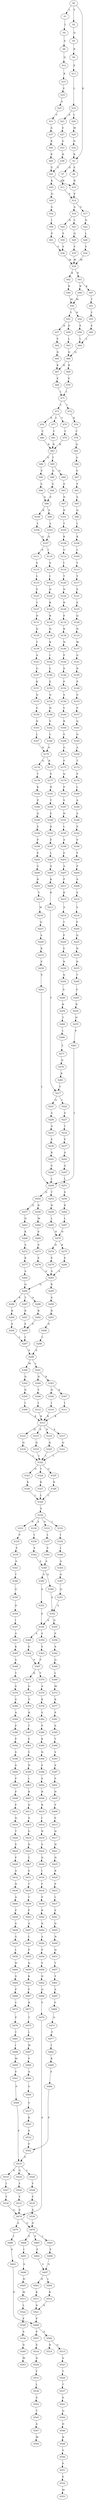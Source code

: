 strict digraph  {
	S0 -> S1 [ label = L ];
	S0 -> S2 [ label = V ];
	S0 -> S3 [ label = K ];
	S1 -> S4 [ label = L ];
	S2 -> S5 [ label = Q ];
	S3 -> S6 [ label = E ];
	S3 -> S7 [ label = D ];
	S4 -> S8 [ label = S ];
	S5 -> S9 [ label = R ];
	S6 -> S10 [ label = R ];
	S7 -> S11 [ label = R ];
	S8 -> S12 [ label = Q ];
	S9 -> S13 [ label = E ];
	S10 -> S14 [ label = E ];
	S11 -> S14 [ label = E ];
	S12 -> S15 [ label = K ];
	S13 -> S16 [ label = L ];
	S14 -> S17 [ label = V ];
	S14 -> S18 [ label = A ];
	S15 -> S19 [ label = E ];
	S16 -> S20 [ label = I ];
	S16 -> S21 [ label = A ];
	S17 -> S22 [ label = N ];
	S18 -> S23 [ label = C ];
	S18 -> S24 [ label = N ];
	S19 -> S25 [ label = A ];
	S20 -> S26 [ label = M ];
	S21 -> S27 [ label = E ];
	S22 -> S28 [ label = L ];
	S23 -> S29 [ label = Q ];
	S24 -> S30 [ label = E ];
	S25 -> S31 [ label = V ];
	S26 -> S32 [ label = N ];
	S27 -> S33 [ label = G ];
	S28 -> S34 [ label = V ];
	S29 -> S35 [ label = V ];
	S30 -> S36 [ label = V ];
	S31 -> S37 [ label = A ];
	S32 -> S3 [ label = K ];
	S33 -> S38 [ label = R ];
	S34 -> S39 [ label = M ];
	S35 -> S39 [ label = M ];
	S36 -> S39 [ label = M ];
	S37 -> S40 [ label = K ];
	S38 -> S41 [ label = E ];
	S39 -> S42 [ label = K ];
	S39 -> S43 [ label = R ];
	S40 -> S44 [ label = R ];
	S41 -> S45 [ label = K ];
	S41 -> S10 [ label = R ];
	S42 -> S46 [ label = R ];
	S43 -> S47 [ label = K ];
	S43 -> S48 [ label = R ];
	S44 -> S41 [ label = E ];
	S45 -> S49 [ label = N ];
	S46 -> S50 [ label = M ];
	S47 -> S51 [ label = T ];
	S48 -> S50 [ label = M ];
	S49 -> S52 [ label = G ];
	S50 -> S53 [ label = Y ];
	S50 -> S54 [ label = N ];
	S51 -> S55 [ label = Y ];
	S52 -> S56 [ label = I ];
	S53 -> S57 [ label = N ];
	S53 -> S58 [ label = D ];
	S54 -> S59 [ label = E ];
	S55 -> S60 [ label = E ];
	S56 -> S61 [ label = E ];
	S57 -> S62 [ label = F ];
	S58 -> S63 [ label = L ];
	S59 -> S64 [ label = L ];
	S60 -> S64 [ label = L ];
	S61 -> S36 [ label = V ];
	S62 -> S65 [ label = Q ];
	S63 -> S66 [ label = Q ];
	S64 -> S66 [ label = Q ];
	S65 -> S67 [ label = K ];
	S66 -> S67 [ label = K ];
	S66 -> S68 [ label = R ];
	S67 -> S69 [ label = E ];
	S68 -> S70 [ label = E ];
	S69 -> S71 [ label = L ];
	S70 -> S71 [ label = L ];
	S71 -> S72 [ label = I ];
	S71 -> S73 [ label = L ];
	S72 -> S74 [ label = K ];
	S73 -> S75 [ label = T ];
	S73 -> S76 [ label = R ];
	S73 -> S77 [ label = C ];
	S74 -> S78 [ label = C ];
	S75 -> S79 [ label = C ];
	S76 -> S80 [ label = C ];
	S77 -> S81 [ label = C ];
	S78 -> S82 [ label = Q ];
	S79 -> S83 [ label = R ];
	S80 -> S83 [ label = R ];
	S81 -> S83 [ label = R ];
	S82 -> S84 [ label = A ];
	S83 -> S85 [ label = T ];
	S83 -> S86 [ label = S ];
	S84 -> S87 [ label = E ];
	S85 -> S88 [ label = Q ];
	S85 -> S89 [ label = D ];
	S86 -> S90 [ label = E ];
	S87 -> S91 [ label = V ];
	S88 -> S92 [ label = A ];
	S89 -> S93 [ label = A ];
	S90 -> S94 [ label = A ];
	S91 -> S95 [ label = S ];
	S92 -> S96 [ label = S ];
	S93 -> S97 [ label = N ];
	S94 -> S96 [ label = S ];
	S95 -> S98 [ label = Q ];
	S96 -> S99 [ label = S ];
	S96 -> S100 [ label = R ];
	S97 -> S101 [ label = R ];
	S98 -> S102 [ label = L ];
	S99 -> S103 [ label = L ];
	S100 -> S104 [ label = L ];
	S101 -> S105 [ label = T ];
	S102 -> S106 [ label = K ];
	S103 -> S107 [ label = Q ];
	S104 -> S107 [ label = Q ];
	S105 -> S108 [ label = K ];
	S106 -> S109 [ label = L ];
	S107 -> S110 [ label = I ];
	S107 -> S111 [ label = A ];
	S108 -> S112 [ label = G ];
	S109 -> S113 [ label = T ];
	S110 -> S114 [ label = S ];
	S111 -> S115 [ label = V ];
	S112 -> S116 [ label = I ];
	S113 -> S117 [ label = Y ];
	S114 -> S118 [ label = I ];
	S115 -> S119 [ label = L ];
	S116 -> S120 [ label = T ];
	S117 -> S121 [ label = E ];
	S118 -> S122 [ label = D ];
	S119 -> S123 [ label = E ];
	S120 -> S124 [ label = N ];
	S121 -> S125 [ label = E ];
	S122 -> S126 [ label = K ];
	S123 -> S127 [ label = T ];
	S124 -> S128 [ label = R ];
	S125 -> S129 [ label = Q ];
	S126 -> S130 [ label = K ];
	S127 -> S131 [ label = D ];
	S128 -> S132 [ label = E ];
	S129 -> S133 [ label = N ];
	S130 -> S134 [ label = Q ];
	S131 -> S135 [ label = Q ];
	S132 -> S136 [ label = R ];
	S133 -> S137 [ label = W ];
	S134 -> S138 [ label = K ];
	S135 -> S139 [ label = T ];
	S136 -> S140 [ label = N ];
	S137 -> S141 [ label = G ];
	S138 -> S142 [ label = I ];
	S139 -> S143 [ label = A ];
	S140 -> S144 [ label = P ];
	S141 -> S145 [ label = D ];
	S142 -> S146 [ label = L ];
	S143 -> S147 [ label = G ];
	S144 -> S148 [ label = S ];
	S145 -> S149 [ label = P ];
	S146 -> S150 [ label = E ];
	S147 -> S151 [ label = K ];
	S148 -> S152 [ label = P ];
	S149 -> S153 [ label = G ];
	S150 -> S154 [ label = Q ];
	S151 -> S155 [ label = Q ];
	S152 -> S156 [ label = S ];
	S153 -> S157 [ label = P ];
	S154 -> S158 [ label = H ];
	S155 -> S159 [ label = V ];
	S156 -> S160 [ label = Y ];
	S157 -> S161 [ label = Q ];
	S158 -> S162 [ label = V ];
	S159 -> S163 [ label = N ];
	S160 -> S164 [ label = R ];
	S161 -> S165 [ label = G ];
	S162 -> S166 [ label = L ];
	S163 -> S167 [ label = L ];
	S164 -> S168 [ label = S ];
	S165 -> S169 [ label = A ];
	S166 -> S170 [ label = N ];
	S167 -> S170 [ label = N ];
	S168 -> S171 [ label = G ];
	S169 -> S172 [ label = T ];
	S170 -> S173 [ label = R ];
	S170 -> S174 [ label = S ];
	S171 -> S175 [ label = P ];
	S172 -> S176 [ label = P ];
	S173 -> S177 [ label = E ];
	S174 -> S178 [ label = T ];
	S175 -> S179 [ label = Q ];
	S176 -> S180 [ label = L ];
	S177 -> S181 [ label = N ];
	S178 -> S182 [ label = K ];
	S179 -> S183 [ label = P ];
	S180 -> S184 [ label = A ];
	S181 -> S185 [ label = T ];
	S182 -> S186 [ label = P ];
	S183 -> S187 [ label = S ];
	S184 -> S188 [ label = A ];
	S185 -> S189 [ label = E ];
	S186 -> S190 [ label = Q ];
	S187 -> S191 [ label = H ];
	S188 -> S192 [ label = E ];
	S189 -> S193 [ label = D ];
	S190 -> S194 [ label = E ];
	S191 -> S195 [ label = L ];
	S192 -> S196 [ label = V ];
	S193 -> S197 [ label = E ];
	S194 -> S198 [ label = P ];
	S195 -> S199 [ label = A ];
	S196 -> S200 [ label = Y ];
	S197 -> S201 [ label = L ];
	S198 -> S202 [ label = E ];
	S199 -> S203 [ label = E ];
	S200 -> S204 [ label = P ];
	S201 -> S205 [ label = A ];
	S202 -> S206 [ label = G ];
	S203 -> S207 [ label = A ];
	S204 -> S208 [ label = S ];
	S205 -> S209 [ label = K ];
	S206 -> S210 [ label = R ];
	S207 -> S211 [ label = P ];
	S208 -> S212 [ label = S ];
	S209 -> S213 [ label = K ];
	S210 -> S214 [ label = Y ];
	S211 -> S215 [ label = K ];
	S212 -> S216 [ label = V ];
	S213 -> S217 [ label = Y ];
	S214 -> S218 [ label = W ];
	S215 -> S219 [ label = A ];
	S216 -> S220 [ label = P ];
	S217 -> S221 [ label = Q ];
	S217 -> S222 [ label = L ];
	S218 -> S223 [ label = Q ];
	S219 -> S224 [ label = T ];
	S220 -> S225 [ label = Q ];
	S221 -> S226 [ label = A ];
	S222 -> S227 [ label = S ];
	S223 -> S228 [ label = A ];
	S224 -> S229 [ label = P ];
	S225 -> S230 [ label = H ];
	S226 -> S231 [ label = A ];
	S227 -> S232 [ label = T ];
	S228 -> S233 [ label = K ];
	S229 -> S234 [ label = S ];
	S230 -> S235 [ label = N ];
	S231 -> S236 [ label = E ];
	S232 -> S237 [ label = E ];
	S233 -> S238 [ label = E ];
	S234 -> S239 [ label = N ];
	S235 -> S240 [ label = T ];
	S236 -> S241 [ label = R ];
	S237 -> S242 [ label = A ];
	S238 -> S243 [ label = S ];
	S239 -> S244 [ label = Q ];
	S240 -> S245 [ label = V ];
	S241 -> S246 [ label = S ];
	S242 -> S247 [ label = A ];
	S243 -> S248 [ label = L ];
	S244 -> S249 [ label = S ];
	S245 -> S250 [ label = R ];
	S246 -> S248 [ label = L ];
	S247 -> S251 [ label = L ];
	S248 -> S252 [ label = Q ];
	S248 -> S253 [ label = T ];
	S249 -> S254 [ label = K ];
	S250 -> S255 [ label = H ];
	S251 -> S256 [ label = S ];
	S252 -> S257 [ label = Q ];
	S252 -> S258 [ label = R ];
	S253 -> S259 [ label = N ];
	S254 -> S260 [ label = T ];
	S255 -> S261 [ label = S ];
	S256 -> S262 [ label = K ];
	S257 -> S263 [ label = N ];
	S258 -> S264 [ label = M ];
	S259 -> S265 [ label = L ];
	S260 -> S266 [ label = L ];
	S261 -> S248 [ label = L ];
	S262 -> S267 [ label = L ];
	S263 -> S268 [ label = K ];
	S264 -> S269 [ label = S ];
	S265 -> S270 [ label = N ];
	S266 -> S271 [ label = L ];
	S267 -> S270 [ label = N ];
	S268 -> S272 [ label = A ];
	S269 -> S273 [ label = S ];
	S270 -> S274 [ label = D ];
	S270 -> S275 [ label = K ];
	S271 -> S276 [ label = D ];
	S272 -> S277 [ label = K ];
	S273 -> S278 [ label = E ];
	S274 -> S279 [ label = E ];
	S275 -> S280 [ label = E ];
	S276 -> S281 [ label = K ];
	S277 -> S282 [ label = A ];
	S278 -> S283 [ label = A ];
	S279 -> S283 [ label = A ];
	S280 -> S283 [ label = A ];
	S281 -> S217 [ label = Y ];
	S282 -> S284 [ label = Q ];
	S283 -> S284 [ label = Q ];
	S283 -> S285 [ label = K ];
	S284 -> S286 [ label = K ];
	S284 -> S287 [ label = T ];
	S284 -> S288 [ label = A ];
	S285 -> S289 [ label = S ];
	S286 -> S290 [ label = K ];
	S287 -> S291 [ label = R ];
	S288 -> S292 [ label = R ];
	S289 -> S293 [ label = R ];
	S290 -> S294 [ label = E ];
	S291 -> S295 [ label = E ];
	S292 -> S295 [ label = E ];
	S293 -> S296 [ label = D ];
	S294 -> S297 [ label = L ];
	S295 -> S297 [ label = L ];
	S296 -> S298 [ label = L ];
	S297 -> S299 [ label = E ];
	S298 -> S299 [ label = E ];
	S299 -> S300 [ label = M ];
	S299 -> S301 [ label = L ];
	S300 -> S302 [ label = Q ];
	S301 -> S303 [ label = R ];
	S301 -> S304 [ label = N ];
	S302 -> S305 [ label = D ];
	S303 -> S306 [ label = H ];
	S303 -> S307 [ label = K ];
	S304 -> S308 [ label = Y ];
	S305 -> S309 [ label = I ];
	S306 -> S310 [ label = I ];
	S307 -> S311 [ label = I ];
	S308 -> S312 [ label = I ];
	S309 -> S313 [ label = K ];
	S310 -> S313 [ label = K ];
	S311 -> S313 [ label = K ];
	S312 -> S313 [ label = K ];
	S313 -> S314 [ label = Q ];
	S313 -> S315 [ label = E ];
	S313 -> S316 [ label = D ];
	S313 -> S317 [ label = A ];
	S314 -> S318 [ label = Q ];
	S315 -> S319 [ label = Q ];
	S316 -> S320 [ label = Q ];
	S317 -> S321 [ label = Q ];
	S318 -> S322 [ label = L ];
	S319 -> S322 [ label = L ];
	S320 -> S322 [ label = L ];
	S321 -> S322 [ label = L ];
	S322 -> S323 [ label = N ];
	S322 -> S324 [ label = T ];
	S322 -> S325 [ label = G ];
	S323 -> S326 [ label = K ];
	S324 -> S327 [ label = K ];
	S325 -> S328 [ label = K ];
	S326 -> S329 [ label = L ];
	S327 -> S329 [ label = L ];
	S328 -> S329 [ label = L ];
	S329 -> S330 [ label = A ];
	S330 -> S331 [ label = N ];
	S330 -> S332 [ label = L ];
	S330 -> S333 [ label = S ];
	S330 -> S334 [ label = A ];
	S331 -> S335 [ label = V ];
	S332 -> S336 [ label = I ];
	S333 -> S337 [ label = L ];
	S334 -> S338 [ label = I ];
	S335 -> S339 [ label = F ];
	S336 -> S340 [ label = L ];
	S337 -> S341 [ label = V ];
	S338 -> S342 [ label = V ];
	S339 -> S343 [ label = A ];
	S340 -> S344 [ label = A ];
	S341 -> S345 [ label = A ];
	S342 -> S345 [ label = A ];
	S343 -> S346 [ label = T ];
	S344 -> S347 [ label = A ];
	S345 -> S348 [ label = Q ];
	S345 -> S349 [ label = A ];
	S346 -> S350 [ label = G ];
	S347 -> S351 [ label = Q ];
	S348 -> S352 [ label = S ];
	S349 -> S353 [ label = S ];
	S350 -> S354 [ label = D ];
	S351 -> S352 [ label = S ];
	S352 -> S355 [ label = N ];
	S352 -> S356 [ label = S ];
	S353 -> S356 [ label = S ];
	S354 -> S357 [ label = I ];
	S355 -> S358 [ label = P ];
	S356 -> S359 [ label = S ];
	S356 -> S360 [ label = A ];
	S357 -> S361 [ label = G ];
	S358 -> S362 [ label = S ];
	S359 -> S363 [ label = E ];
	S360 -> S364 [ label = E ];
	S361 -> S365 [ label = K ];
	S362 -> S366 [ label = Q ];
	S363 -> S367 [ label = P ];
	S364 -> S367 [ label = P ];
	S365 -> S368 [ label = S ];
	S366 -> S369 [ label = L ];
	S367 -> S370 [ label = Y ];
	S367 -> S371 [ label = K ];
	S368 -> S372 [ label = T ];
	S369 -> S373 [ label = M ];
	S370 -> S374 [ label = A ];
	S371 -> S375 [ label = G ];
	S372 -> S376 [ label = S ];
	S373 -> S377 [ label = K ];
	S374 -> S378 [ label = K ];
	S375 -> S379 [ label = G ];
	S376 -> S380 [ label = S ];
	S377 -> S381 [ label = P ];
	S378 -> S382 [ label = V ];
	S379 -> S383 [ label = H ];
	S380 -> S384 [ label = A ];
	S381 -> S385 [ label = S ];
	S382 -> S386 [ label = P ];
	S383 -> S387 [ label = T ];
	S384 -> S388 [ label = P ];
	S385 -> S389 [ label = T ];
	S386 -> S390 [ label = K ];
	S387 -> S391 [ label = E ];
	S388 -> S392 [ label = P ];
	S389 -> S393 [ label = V ];
	S390 -> S394 [ label = N ];
	S391 -> S395 [ label = V ];
	S392 -> S396 [ label = S ];
	S393 -> S397 [ label = E ];
	S394 -> S398 [ label = P ];
	S395 -> S399 [ label = N ];
	S396 -> S400 [ label = S ];
	S397 -> S401 [ label = F ];
	S398 -> S402 [ label = S ];
	S399 -> S403 [ label = L ];
	S400 -> S404 [ label = P ];
	S401 -> S405 [ label = N ];
	S402 -> S406 [ label = R ];
	S403 -> S407 [ label = R ];
	S404 -> S408 [ label = P ];
	S405 -> S409 [ label = V ];
	S406 -> S410 [ label = R ];
	S407 -> S411 [ label = Q ];
	S408 -> S412 [ label = P ];
	S409 -> S413 [ label = S ];
	S410 -> S414 [ label = I ];
	S411 -> S415 [ label = A ];
	S412 -> S416 [ label = Q ];
	S413 -> S417 [ label = H ];
	S414 -> S418 [ label = N ];
	S415 -> S419 [ label = G ];
	S416 -> S420 [ label = T ];
	S417 -> S421 [ label = H ];
	S418 -> S422 [ label = S ];
	S419 -> S423 [ label = D ];
	S420 -> S424 [ label = S ];
	S421 -> S425 [ label = N ];
	S422 -> S426 [ label = N ];
	S423 -> S427 [ label = C ];
	S424 -> S428 [ label = F ];
	S425 -> S429 [ label = R ];
	S426 -> S430 [ label = I ];
	S427 -> S431 [ label = S ];
	S428 -> S432 [ label = A ];
	S429 -> S433 [ label = P ];
	S430 -> S434 [ label = F ];
	S431 -> S435 [ label = T ];
	S432 -> S436 [ label = N ];
	S433 -> S437 [ label = L ];
	S434 -> S438 [ label = P ];
	S435 -> S439 [ label = T ];
	S436 -> S440 [ label = A ];
	S437 -> S441 [ label = E ];
	S438 -> S442 [ label = K ];
	S439 -> S443 [ label = P ];
	S440 -> S444 [ label = P ];
	S441 -> S445 [ label = D ];
	S442 -> S446 [ label = N ];
	S443 -> S447 [ label = A ];
	S444 -> S448 [ label = S ];
	S445 -> S449 [ label = N ];
	S446 -> S450 [ label = A ];
	S447 -> S451 [ label = L ];
	S448 -> S452 [ label = G ];
	S449 -> S453 [ label = Q ];
	S450 -> S454 [ label = P ];
	S451 -> S455 [ label = P ];
	S452 -> S456 [ label = L ];
	S453 -> S457 [ label = T ];
	S454 -> S458 [ label = Y ];
	S455 -> S459 [ label = Q ];
	S456 -> S460 [ label = H ];
	S457 -> S461 [ label = F ];
	S458 -> S462 [ label = D ];
	S459 -> S463 [ label = K ];
	S460 -> S464 [ label = G ];
	S461 -> S465 [ label = S ];
	S462 -> S466 [ label = Q ];
	S463 -> S467 [ label = F ];
	S464 -> S468 [ label = P ];
	S465 -> S469 [ label = P ];
	S466 -> S470 [ label = Y ];
	S467 -> S471 [ label = R ];
	S468 -> S472 [ label = T ];
	S469 -> S473 [ label = A ];
	S470 -> S474 [ label = S ];
	S471 -> S475 [ label = T ];
	S472 -> S476 [ label = P ];
	S473 -> S477 [ label = F ];
	S474 -> S478 [ label = G ];
	S474 -> S479 [ label = A ];
	S475 -> S480 [ label = L ];
	S476 -> S481 [ label = T ];
	S477 -> S482 [ label = I ];
	S478 -> S483 [ label = I ];
	S478 -> S484 [ label = V ];
	S478 -> S485 [ label = F ];
	S479 -> S486 [ label = I ];
	S480 -> S487 [ label = W ];
	S481 -> S488 [ label = I ];
	S482 -> S489 [ label = R ];
	S483 -> S490 [ label = F ];
	S484 -> S491 [ label = I ];
	S485 -> S492 [ label = F ];
	S486 -> S493 [ label = S ];
	S487 -> S494 [ label = P ];
	S488 -> S495 [ label = M ];
	S489 -> S496 [ label = E ];
	S490 -> S497 [ label = S ];
	S491 -> S498 [ label = S ];
	S492 -> S497 [ label = S ];
	S493 -> S499 [ label = P ];
	S494 -> S500 [ label = A ];
	S495 -> S501 [ label = V ];
	S496 -> S502 [ label = P ];
	S497 -> S503 [ label = D ];
	S497 -> S504 [ label = L ];
	S498 -> S505 [ label = H ];
	S499 -> S506 [ label = S ];
	S499 -> S507 [ label = P ];
	S500 -> S508 [ label = S ];
	S501 -> S509 [ label = P ];
	S502 -> S510 [ label = P ];
	S503 -> S511 [ label = K ];
	S504 -> S512 [ label = K ];
	S505 -> S513 [ label = M ];
	S506 -> S514 [ label = D ];
	S506 -> S515 [ label = G ];
	S507 -> S516 [ label = E ];
	S508 -> S517 [ label = V ];
	S509 -> S510 [ label = P ];
	S510 -> S518 [ label = Q ];
	S510 -> S519 [ label = K ];
	S510 -> S520 [ label = L ];
	S511 -> S521 [ label = S ];
	S512 -> S521 [ label = S ];
	S513 -> S522 [ label = L ];
	S515 -> S523 [ label = V ];
	S516 -> S524 [ label = D ];
	S517 -> S525 [ label = K ];
	S518 -> S526 [ label = Y ];
	S519 -> S527 [ label = I ];
	S520 -> S528 [ label = Y ];
	S521 -> S499 [ label = P ];
	S522 -> S529 [ label = E ];
	S523 -> S530 [ label = T ];
	S524 -> S531 [ label = F ];
	S525 -> S532 [ label = E ];
	S526 -> S533 [ label = Y ];
	S527 -> S534 [ label = Y ];
	S528 -> S535 [ label = F ];
	S529 -> S536 [ label = S ];
	S530 -> S537 [ label = T ];
	S531 -> S538 [ label = L ];
	S532 -> S502 [ label = P ];
	S533 -> S474 [ label = S ];
	S534 -> S474 [ label = S ];
	S535 -> S539 [ label = S ];
	S536 -> S540 [ label = D ];
	S537 -> S541 [ label = S ];
	S538 -> S542 [ label = S ];
	S539 -> S478 [ label = G ];
	S540 -> S543 [ label = M ];
	S541 -> S544 [ label = Q ];
	S542 -> S545 [ label = T ];
	S544 -> S546 [ label = D ];
	S545 -> S547 [ label = A ];
	S546 -> S548 [ label = R ];
	S547 -> S549 [ label = M ];
	S548 -> S550 [ label = V ];
	S550 -> S551 [ label = P ];
	S551 -> S552 [ label = E ];
	S552 -> S553 [ label = M ];
}
